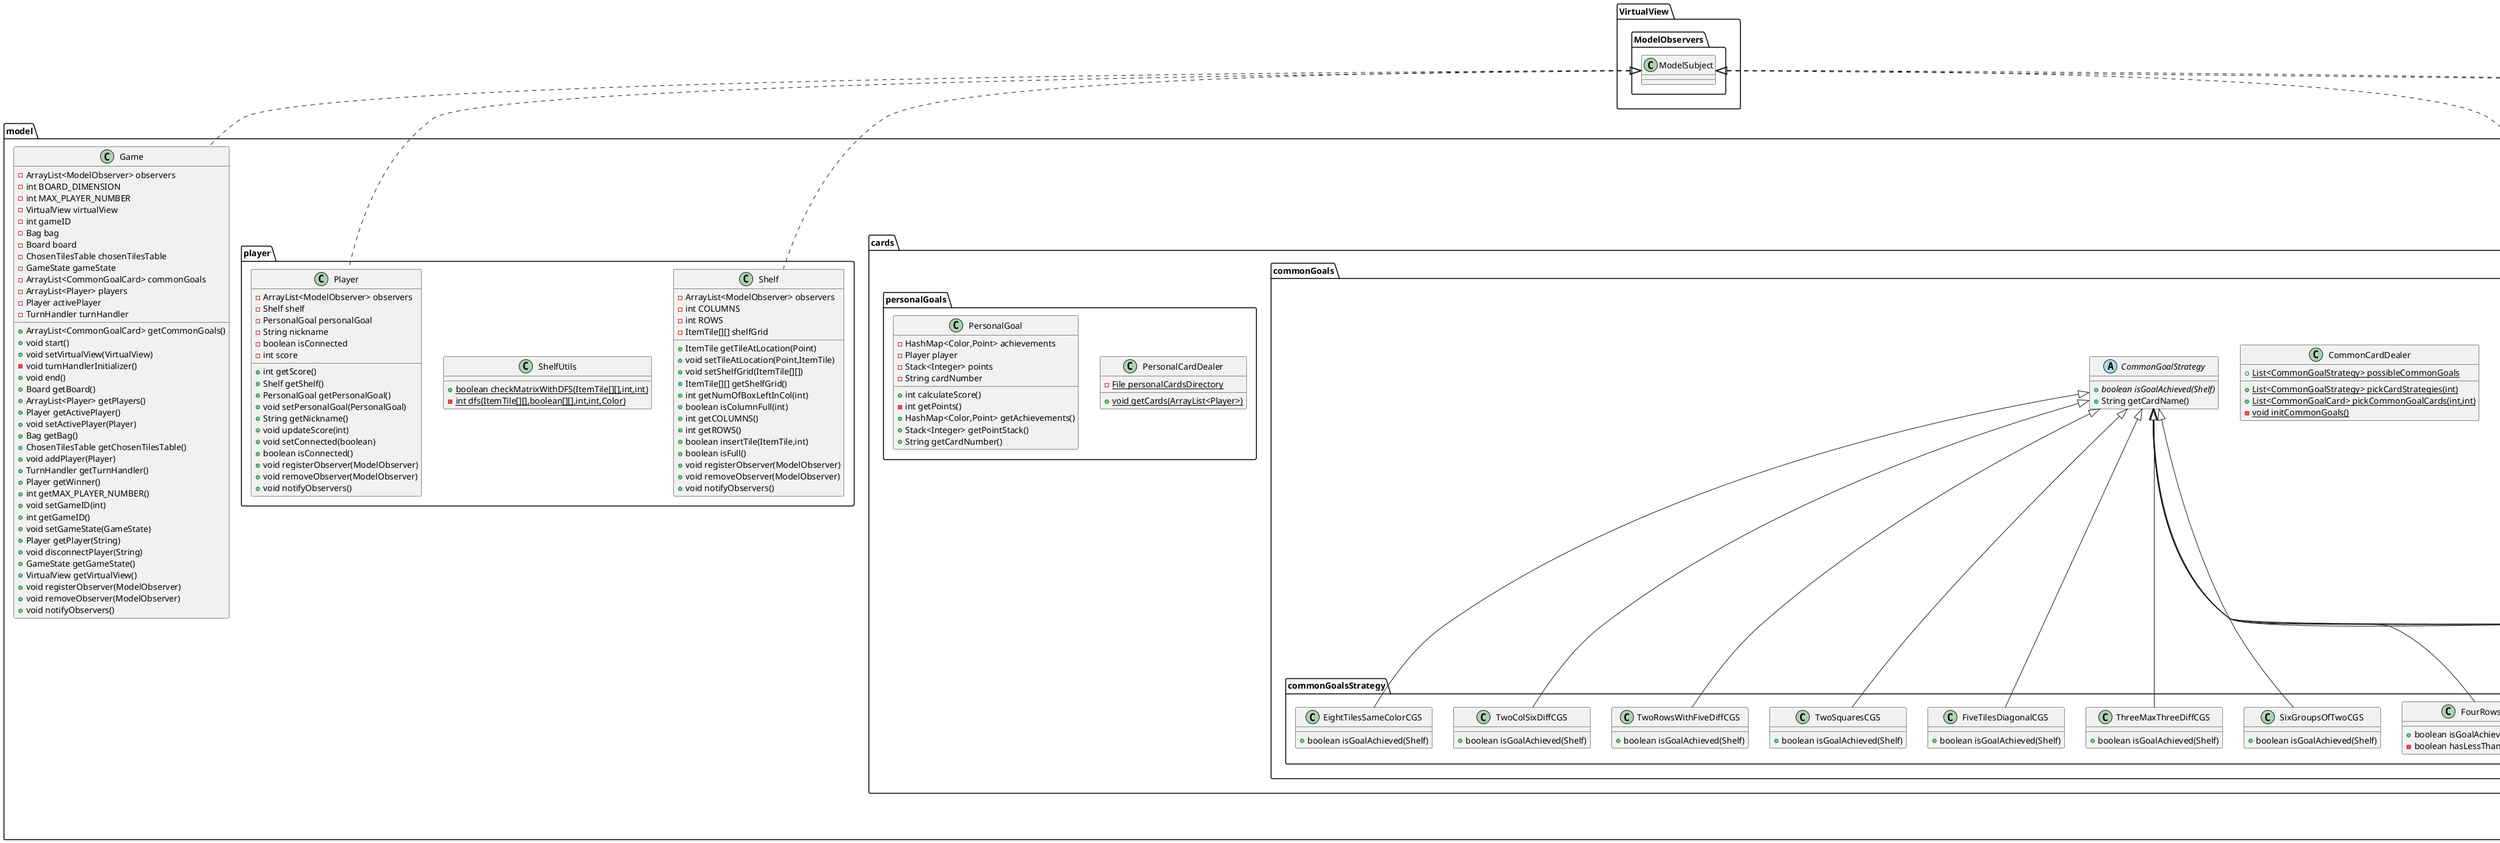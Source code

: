 @startuml
class model.EndOfTurn.BoardRefresher.RefreshTrigger {
+ {static} boolean isBoardRefreshable(Board)
- {static} boolean isNotNull(ItemTile)
}
class model.cards.commonGoals.commonGoalsStrategy.FourAnglesCGS {
+ boolean isGoalAchieved(Shelf)
}
class model.cards.commonGoals.commonGoalsStrategy.FourGroupsOfFourCGS {
+ boolean isGoalAchieved(Shelf)
}
class model.EndOfTurn.ScoreCalculation.AdjacencyScoreCalculation {
+ {static} int calculateScore(Player)
- {static} List<Integer> findClusters(ItemTile[][])
- {static} List<Integer> dfs(ItemTile[][],int,int,Color,Set<String>)
}
class model.cards.commonGoals.commonGoalsStrategy.XShapedCGS {
+ boolean isGoalAchieved(Shelf)
}
class model.cards.personalGoals.PersonalCardDealer {
- {static} File personalCardsDirectory
+ {static} void getCards(ArrayList<Player>)
}
class model.EndOfTurn.BoardRefresher.BoardRefresher {
- Board board
- Bag BAG
- Game GAME
- boolean[][] lookUpTable
+ void refillBoard()
+ void update()
}
class model.cards.commonGoals.commonGoalsStrategy.ScaleCGS {
+ boolean isGoalAchieved(Shelf)
+ boolean hasIncreasingColumns(ItemTile[][],boolean)
}
class model.cards.commonGoals.CommonGoalCard {
- ArrayList<ModelObserver> observers
# Stack<Integer> pointsStack
- CommonGoalStrategy commonGoalStrategy
- HashSet<Player> playersWhoCompleted
- void initStackPoints(int)
+ int calculateScore(Player)
+ boolean hasCompleted(Player)
- boolean isGoalAchieved(Shelf)
+ int popPoints()
+ int peekPoints()
+ String getCardName()
+ void registerObserver(ModelObserver)
+ void removeObserver(ModelObserver)
+ void notifyObservers()
}
class model.Game {
- ArrayList<ModelObserver> observers
- int BOARD_DIMENSION
- int MAX_PLAYER_NUMBER
- VirtualView virtualView
- int gameID
- Bag bag
- Board board
- ChosenTilesTable chosenTilesTable
- GameState gameState
- ArrayList<CommonGoalCard> commonGoals
- ArrayList<Player> players
- Player activePlayer
- TurnHandler turnHandler
+ ArrayList<CommonGoalCard> getCommonGoals()
+ void start()
+ void setVirtualView(VirtualView)
- void turnHandlerInitializer()
+ void end()
+ Board getBoard()
+ ArrayList<Player> getPlayers()
+ Player getActivePlayer()
+ void setActivePlayer(Player)
+ Bag getBag()
+ ChosenTilesTable getChosenTilesTable()
+ void addPlayer(Player)
+ TurnHandler getTurnHandler()
+ Player getWinner()
+ int getMAX_PLAYER_NUMBER()
+ void setGameID(int)
+ int getGameID()
+ void setGameState(GameState)
+ Player getPlayer(String)
+ void disconnectPlayer(String)
+ GameState getGameState()
+ VirtualView getVirtualView()
+ void registerObserver(ModelObserver)
+ void removeObserver(ModelObserver)
+ void notifyObservers()
}
interface model.EndOfTurn.EndOfTurnSubject {
~ void attachEndOfTurn(EndOfTurnObserver)
~ void notifyObservers()
}
class model.EndOfTurn.TurnHandler {
+ Game game
- List<EndOfTurnObserver> observers
- List<Player> players
- boolean lastTurn
+ void changeTurn()
+ void startLastTurn()
+ void attachEndOfTurn(EndOfTurnObserver)
+ void notifyObservers()
}
class model.cards.commonGoals.commonGoalsStrategy.FourRowsOfFiveCGS {
+ boolean isGoalAchieved(Shelf)
- boolean hasLessThanFiveTiles(ItemTile[])
}
class model.player.Shelf {
- ArrayList<ModelObserver> observers
- int COLUMNS
- int ROWS
- ItemTile[][] shelfGrid
+ ItemTile getTileAtLocation(Point)
+ void setTileAtLocation(Point,ItemTile)
+ void setShelfGrid(ItemTile[][])
+ ItemTile[][] getShelfGrid()
+ int getNumOfBoxLeftInCol(int)
+ boolean isColumnFull(int)
+ int getCOLUMNS()
+ int getROWS()
+ boolean insertTile(ItemTile,int)
+ boolean isFull()
+ void registerObserver(ModelObserver)
+ void removeObserver(ModelObserver)
+ void notifyObservers()
}
class model.tiles.ItemTile {
- Color COLOR
- int id
+ int getId()
+ Color getColor()
}
class model.cards.commonGoals.commonGoalsStrategy.SixGroupsOfTwoCGS {
+ boolean isGoalAchieved(Shelf)
}
class model.board.Board {
- ArrayList<ModelObserver> OBSERVERS
- ItemTile[][] BOARD_GRID
+ ItemTile[][] getBoardGrid()
+ int getSize()
+ void setItemTile(Color,int,int)
+ ItemTile removeItemTile(Point)
+ ArrayList<ItemTile> removeItemTiles(ArrayList<Point>)
+ void emptyBoard()
+ void registerObserver(ModelObserver)
+ void removeObserver(ModelObserver)
+ void notifyObservers()
}
class model.cards.commonGoals.commonGoalsStrategy.ThreeMaxThreeDiffCGS {
+ boolean isGoalAchieved(Shelf)
}
class model.player.ShelfUtils {
+ {static} boolean checkMatrixWithDFS(ItemTile[][],int,int)
- {static} int dfs(ItemTile[][],boolean[][],int,int,Color)
}
interface model.EndOfTurn.EndOfTurnObserver {
~ void update()
}
class model.tiles.Bag {
- int NUMBER_OF_COLORS
- int TILES_PER_COLOR
- int tilesLeft
- HashMap<Color,Integer> colorNumber
+ ItemTile drawTile()
~ Color randomColor()
}
class model.cards.commonGoals.CommonCardDealer {
+ {static} List<CommonGoalStrategy> possibleCommonGoals
+ {static} List<CommonGoalStrategy> pickCardStrategies(int)
+ {static} List<CommonGoalCard> pickCommonGoalCards(int,int)
- {static} void initCommonGoals()
}
class model.cards.commonGoals.commonGoalsStrategy.FiveTilesDiagonalCGS {
+ boolean isGoalAchieved(Shelf)
}
class model.board.ChosenTilesTable.ChosenTilesTable {
- List<ModelObserver> observers
- List<ItemTile> chosenTiles
- Integer chosenColumn
+ void addTiles(ArrayList<ItemTile>)
+ ItemTile popTile(int)
+ int size()
+ Integer getChosenColumn()
+ void setChosenColumn(Integer)
+ List<ItemTile> getChosenTiles()
+ void registerObserver(ModelObserver)
+ void removeObserver(ModelObserver)
+ void notifyObservers()
}
abstract class model.cards.commonGoals.CommonGoalStrategy {
+ {abstract}boolean isGoalAchieved(Shelf)
+ String getCardName()
}
class model.cards.commonGoals.commonGoalsStrategy.TwoSquaresCGS {
+ boolean isGoalAchieved(Shelf)
}
class model.cards.commonGoals.commonGoalsStrategy.TwoRowsWithFiveDiffCGS {
+ boolean isGoalAchieved(Shelf)
}
class model.cards.commonGoals.commonGoalsStrategy.TwoColSixDiffCGS {
+ boolean isGoalAchieved(Shelf)
}
class model.EndOfTurn.ScoreCalculation.ScoreBoard {
- Game game
- boolean isFirstPointAssigned
- ArrayList<CommonGoalCard> commonGoals
- void scoreCommonGoalCards(Player)
+ void update()
- Player getPreviousActivePlayer()
+ void endGameScoreUpdate()
- void scoreFirstCompletedShelf(Player)
- void scorePersonalGoals()
- void scoreAdjacency()
}
class model.player.Player {
- ArrayList<ModelObserver> observers
- Shelf shelf
- PersonalGoal personalGoal
- String nickname
- boolean isConnected
- int score
+ int getScore()
+ Shelf getShelf()
+ PersonalGoal getPersonalGoal()
+ void setPersonalGoal(PersonalGoal)
+ String getNickname()
+ void updateScore(int)
+ void setConnected(boolean)
+ boolean isConnected()
+ void registerObserver(ModelObserver)
+ void removeObserver(ModelObserver)
+ void notifyObservers()
}
class model.cards.personalGoals.PersonalGoal {
- HashMap<Color,Point> achievements
- Player player
- Stack<Integer> points
- String cardNumber
+ int calculateScore()
- int getPoints()
+ HashMap<Color,Point> getAchievements()
+ Stack<Integer> getPointStack()
+ String getCardNumber()
}
class model.board.ChosenTilesTable.PickUpValidator {
+ {static} boolean isValid(Game,ArrayList<Point>)
- {static} boolean onSameLine(ArrayList<Point>)
- {static} boolean adjacent(ArrayList<Point>)
- {static} boolean hasFreeAdjacentNeighbor(ItemTile[][],Point)
- {static} boolean tooManyTilesChosen(Game,int)
}
class model.cards.commonGoals.commonGoalsStrategy.EightTilesSameColorCGS {
+ boolean isGoalAchieved(Shelf)
}


model.cards.commonGoals.CommonGoalStrategy <|-- model.cards.commonGoals.commonGoalsStrategy.FourAnglesCGS
model.cards.commonGoals.CommonGoalStrategy <|-- model.cards.commonGoals.commonGoalsStrategy.FourGroupsOfFourCGS
model.cards.commonGoals.CommonGoalStrategy <|-- model.cards.commonGoals.commonGoalsStrategy.XShapedCGS
model.EndOfTurn.EndOfTurnObserver <|.. model.EndOfTurn.BoardRefresher.BoardRefresher
model.cards.commonGoals.CommonGoalStrategy <|-- model.cards.commonGoals.commonGoalsStrategy.ScaleCGS
VirtualView.ModelObservers.ModelSubject <|.. model.cards.commonGoals.CommonGoalCard
VirtualView.ModelObservers.ModelSubject <|.. model.Game
model.EndOfTurn.EndOfTurnSubject <|.. model.EndOfTurn.TurnHandler
model.cards.commonGoals.CommonGoalStrategy <|-- model.cards.commonGoals.commonGoalsStrategy.FourRowsOfFiveCGS
VirtualView.ModelObservers.ModelSubject <|.. model.player.Shelf
java.io.Serializable <|.. model.tiles.ItemTile
model.cards.commonGoals.CommonGoalStrategy <|-- model.cards.commonGoals.commonGoalsStrategy.SixGroupsOfTwoCGS
VirtualView.ModelObservers.ModelSubject <|.. model.board.Board
model.cards.commonGoals.CommonGoalStrategy <|-- model.cards.commonGoals.commonGoalsStrategy.ThreeMaxThreeDiffCGS
model.cards.commonGoals.CommonGoalStrategy <|-- model.cards.commonGoals.commonGoalsStrategy.FiveTilesDiagonalCGS
VirtualView.ModelObservers.ModelSubject <|.. model.board.ChosenTilesTable.ChosenTilesTable
model.cards.commonGoals.CommonGoalStrategy <|-- model.cards.commonGoals.commonGoalsStrategy.TwoSquaresCGS
model.cards.commonGoals.CommonGoalStrategy <|-- model.cards.commonGoals.commonGoalsStrategy.TwoRowsWithFiveDiffCGS
model.cards.commonGoals.CommonGoalStrategy <|-- model.cards.commonGoals.commonGoalsStrategy.TwoColSixDiffCGS
model.EndOfTurn.EndOfTurnObserver <|.. model.EndOfTurn.ScoreCalculation.ScoreBoard
VirtualView.ModelObservers.ModelSubject <|.. model.player.Player
model.cards.commonGoals.CommonGoalStrategy <|-- model.cards.commonGoals.commonGoalsStrategy.EightTilesSameColorCGS
@enduml